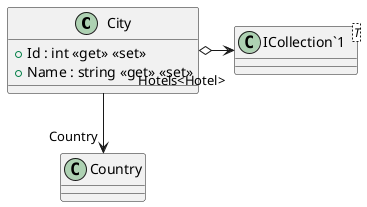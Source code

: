 @startuml
class City {
    + Id : int <<get>> <<set>>
    + Name : string <<get>> <<set>>
}
class "ICollection`1"<T> {
}
City --> "Country" Country
City o-> "Hotels<Hotel>" "ICollection`1"
@enduml

